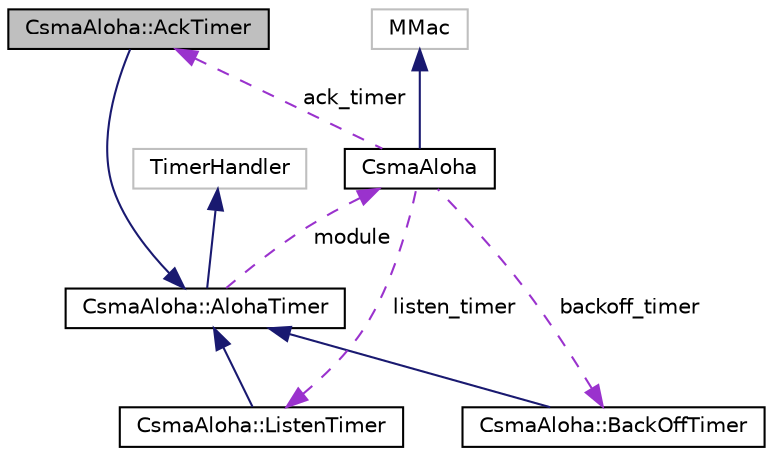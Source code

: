 digraph "CsmaAloha::AckTimer"
{
 // LATEX_PDF_SIZE
  edge [fontname="Helvetica",fontsize="10",labelfontname="Helvetica",labelfontsize="10"];
  node [fontname="Helvetica",fontsize="10",shape=record];
  Node1 [label="CsmaAloha::AckTimer",height=0.2,width=0.4,color="black", fillcolor="grey75", style="filled", fontcolor="black",tooltip="Class used to handle the timer for waiting the ACK."];
  Node2 -> Node1 [dir="back",color="midnightblue",fontsize="10",style="solid",fontname="Helvetica"];
  Node2 [label="CsmaAloha::AlohaTimer",height=0.2,width=0.4,color="black", fillcolor="white", style="filled",URL="$classCsmaAloha_1_1AlohaTimer.html",tooltip="Class that describes the timers in the node."];
  Node3 -> Node2 [dir="back",color="midnightblue",fontsize="10",style="solid",fontname="Helvetica"];
  Node3 [label="TimerHandler",height=0.2,width=0.4,color="grey75", fillcolor="white", style="filled",tooltip=" "];
  Node4 -> Node2 [dir="back",color="darkorchid3",fontsize="10",style="dashed",label=" module" ,fontname="Helvetica"];
  Node4 [label="CsmaAloha",height=0.2,width=0.4,color="black", fillcolor="white", style="filled",URL="$classCsmaAloha.html",tooltip="Class that describes a CsmaAloha module."];
  Node5 -> Node4 [dir="back",color="midnightblue",fontsize="10",style="solid",fontname="Helvetica"];
  Node5 [label="MMac",height=0.2,width=0.4,color="grey75", fillcolor="white", style="filled",tooltip=" "];
  Node1 -> Node4 [dir="back",color="darkorchid3",fontsize="10",style="dashed",label=" ack_timer" ,fontname="Helvetica"];
  Node6 -> Node4 [dir="back",color="darkorchid3",fontsize="10",style="dashed",label=" listen_timer" ,fontname="Helvetica"];
  Node6 [label="CsmaAloha::ListenTimer",height=0.2,width=0.4,color="black", fillcolor="white", style="filled",URL="$classCsmaAloha_1_1ListenTimer.html",tooltip="Class used to handle the Listen Timer."];
  Node2 -> Node6 [dir="back",color="midnightblue",fontsize="10",style="solid",fontname="Helvetica"];
  Node7 -> Node4 [dir="back",color="darkorchid3",fontsize="10",style="dashed",label=" backoff_timer" ,fontname="Helvetica"];
  Node7 [label="CsmaAloha::BackOffTimer",height=0.2,width=0.4,color="black", fillcolor="white", style="filled",URL="$classCsmaAloha_1_1BackOffTimer.html",tooltip="Class used to handle the timer of the backoff period."];
  Node2 -> Node7 [dir="back",color="midnightblue",fontsize="10",style="solid",fontname="Helvetica"];
}
